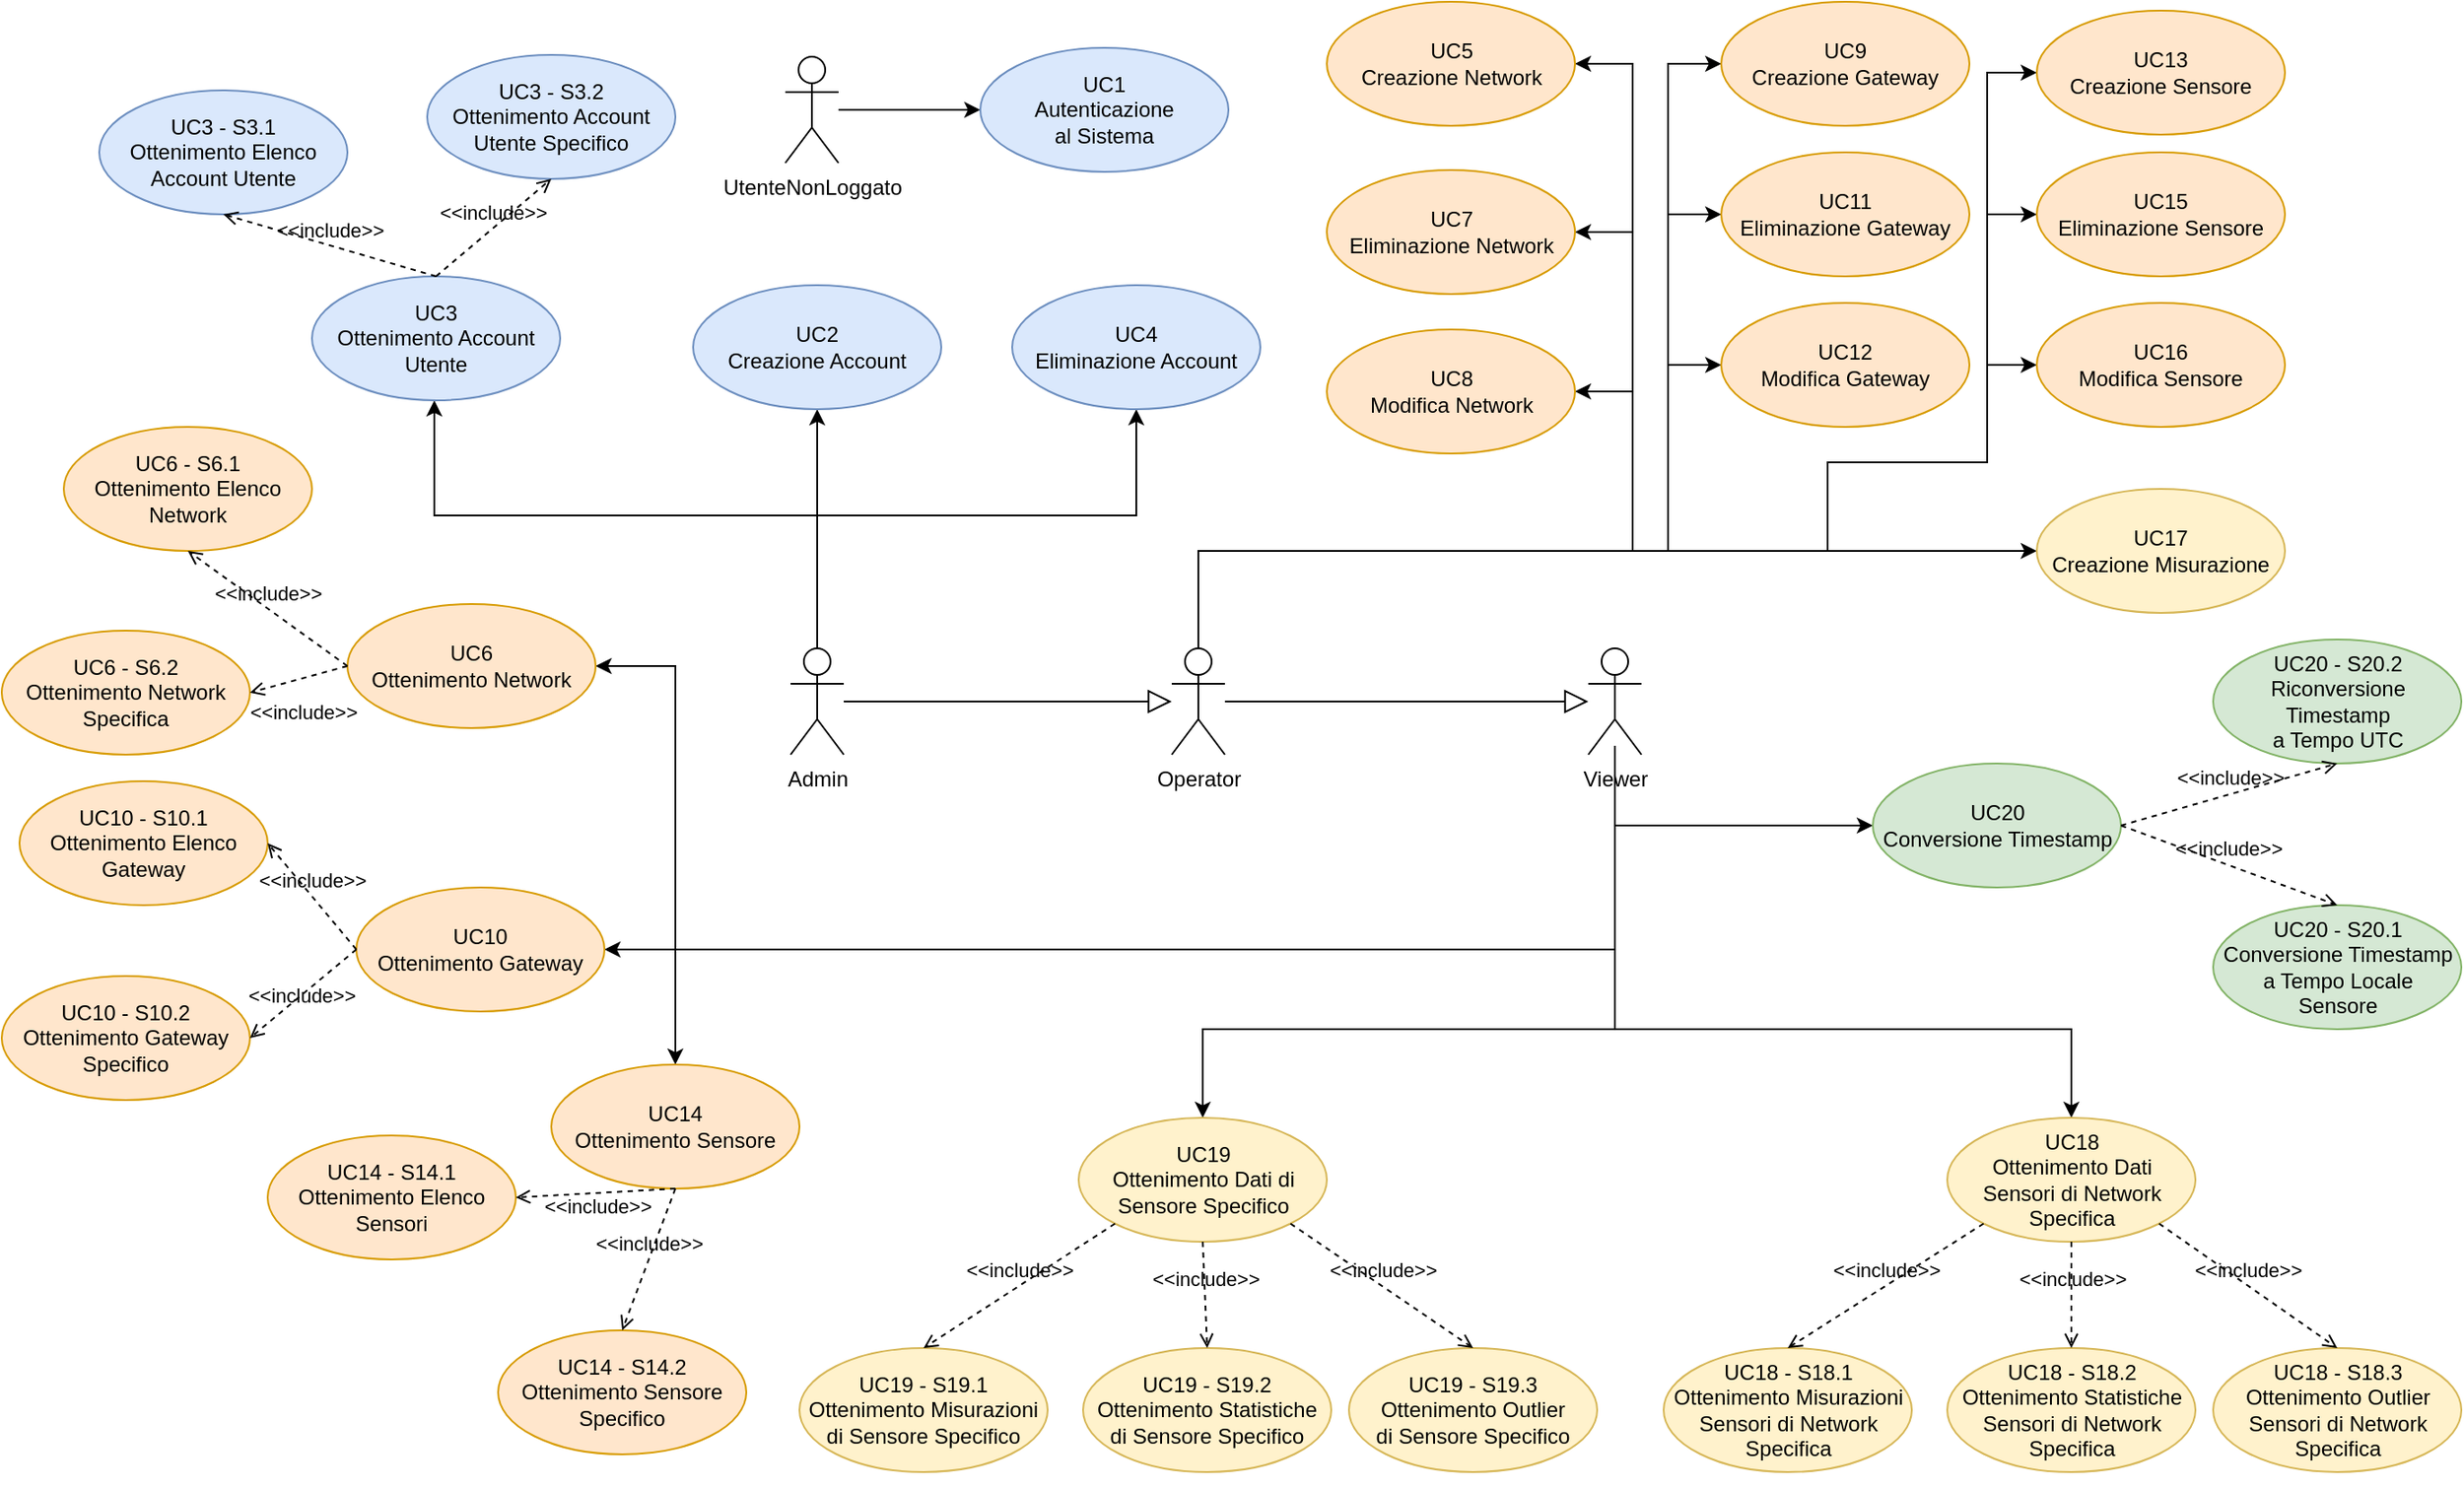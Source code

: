 <mxfile version="26.2.13">
  <diagram name="Pagina-1" id="x7tw3Z8LI0zzPcUxsZkS">
    <mxGraphModel dx="814" dy="882" grid="1" gridSize="10" guides="1" tooltips="1" connect="1" arrows="1" fold="1" page="1" pageScale="1" pageWidth="827" pageHeight="1169" math="0" shadow="0">
      <root>
        <mxCell id="0" />
        <mxCell id="1" parent="0" />
        <mxCell id="MjtFeKzK_NJlihe6v4M_-12" style="edgeStyle=orthogonalEdgeStyle;rounded=0;orthogonalLoop=1;jettySize=auto;html=1;entryX=0;entryY=0.5;entryDx=0;entryDy=0;" edge="1" parent="1" source="MjtFeKzK_NJlihe6v4M_-1" target="MjtFeKzK_NJlihe6v4M_-9">
          <mxGeometry relative="1" as="geometry" />
        </mxCell>
        <mxCell id="MjtFeKzK_NJlihe6v4M_-1" value="UtenteNonLoggato" style="shape=umlActor;verticalLabelPosition=bottom;verticalAlign=top;html=1;outlineConnect=0;" vertex="1" parent="1">
          <mxGeometry x="1342" y="191" width="30" height="60" as="geometry" />
        </mxCell>
        <mxCell id="MjtFeKzK_NJlihe6v4M_-54" style="edgeStyle=orthogonalEdgeStyle;rounded=0;orthogonalLoop=1;jettySize=auto;html=1;endArrow=block;endFill=0;endSize=11;" edge="1" parent="1" source="MjtFeKzK_NJlihe6v4M_-4" target="MjtFeKzK_NJlihe6v4M_-6">
          <mxGeometry relative="1" as="geometry" />
        </mxCell>
        <mxCell id="MjtFeKzK_NJlihe6v4M_-74" style="edgeStyle=orthogonalEdgeStyle;rounded=0;orthogonalLoop=1;jettySize=auto;html=1;entryX=0;entryY=0.5;entryDx=0;entryDy=0;" edge="1" parent="1" source="MjtFeKzK_NJlihe6v4M_-4" target="MjtFeKzK_NJlihe6v4M_-19">
          <mxGeometry relative="1" as="geometry">
            <Array as="points">
              <mxPoint x="1575" y="470" />
              <mxPoint x="1930" y="470" />
              <mxPoint x="1930" y="420" />
              <mxPoint x="2020" y="420" />
              <mxPoint x="2020" y="365" />
            </Array>
          </mxGeometry>
        </mxCell>
        <mxCell id="MjtFeKzK_NJlihe6v4M_-75" style="edgeStyle=orthogonalEdgeStyle;rounded=0;orthogonalLoop=1;jettySize=auto;html=1;entryX=0;entryY=0.5;entryDx=0;entryDy=0;" edge="1" parent="1" source="MjtFeKzK_NJlihe6v4M_-4" target="MjtFeKzK_NJlihe6v4M_-35">
          <mxGeometry relative="1" as="geometry">
            <Array as="points">
              <mxPoint x="1575" y="470" />
              <mxPoint x="1930" y="470" />
              <mxPoint x="1930" y="420" />
              <mxPoint x="2020" y="420" />
              <mxPoint x="2020" y="280" />
            </Array>
          </mxGeometry>
        </mxCell>
        <mxCell id="MjtFeKzK_NJlihe6v4M_-76" style="edgeStyle=orthogonalEdgeStyle;rounded=0;orthogonalLoop=1;jettySize=auto;html=1;entryX=0;entryY=0.5;entryDx=0;entryDy=0;" edge="1" parent="1" source="MjtFeKzK_NJlihe6v4M_-4" target="MjtFeKzK_NJlihe6v4M_-36">
          <mxGeometry relative="1" as="geometry">
            <Array as="points">
              <mxPoint x="1575" y="470" />
              <mxPoint x="1930" y="470" />
              <mxPoint x="1930" y="420" />
              <mxPoint x="2020" y="420" />
              <mxPoint x="2020" y="200" />
            </Array>
          </mxGeometry>
        </mxCell>
        <mxCell id="MjtFeKzK_NJlihe6v4M_-86" style="edgeStyle=orthogonalEdgeStyle;rounded=0;orthogonalLoop=1;jettySize=auto;html=1;entryX=0;entryY=0.5;entryDx=0;entryDy=0;" edge="1" parent="1" source="MjtFeKzK_NJlihe6v4M_-4" target="MjtFeKzK_NJlihe6v4M_-37">
          <mxGeometry relative="1" as="geometry">
            <Array as="points">
              <mxPoint x="1575" y="470" />
              <mxPoint x="1840" y="470" />
              <mxPoint x="1840" y="365" />
            </Array>
          </mxGeometry>
        </mxCell>
        <mxCell id="MjtFeKzK_NJlihe6v4M_-87" style="edgeStyle=orthogonalEdgeStyle;rounded=0;orthogonalLoop=1;jettySize=auto;html=1;entryX=1;entryY=0.5;entryDx=0;entryDy=0;" edge="1" parent="1" source="MjtFeKzK_NJlihe6v4M_-4" target="MjtFeKzK_NJlihe6v4M_-28">
          <mxGeometry relative="1" as="geometry">
            <Array as="points">
              <mxPoint x="1575" y="470" />
              <mxPoint x="1820" y="470" />
              <mxPoint x="1820" y="380" />
            </Array>
          </mxGeometry>
        </mxCell>
        <mxCell id="MjtFeKzK_NJlihe6v4M_-88" style="edgeStyle=orthogonalEdgeStyle;rounded=0;orthogonalLoop=1;jettySize=auto;html=1;entryX=1;entryY=0.5;entryDx=0;entryDy=0;" edge="1" parent="1" source="MjtFeKzK_NJlihe6v4M_-4" target="MjtFeKzK_NJlihe6v4M_-26">
          <mxGeometry relative="1" as="geometry">
            <Array as="points">
              <mxPoint x="1575" y="470" />
              <mxPoint x="1820" y="470" />
              <mxPoint x="1820" y="290" />
            </Array>
          </mxGeometry>
        </mxCell>
        <mxCell id="MjtFeKzK_NJlihe6v4M_-89" style="edgeStyle=orthogonalEdgeStyle;rounded=0;orthogonalLoop=1;jettySize=auto;html=1;entryX=1;entryY=0.5;entryDx=0;entryDy=0;" edge="1" parent="1" source="MjtFeKzK_NJlihe6v4M_-4" target="MjtFeKzK_NJlihe6v4M_-24">
          <mxGeometry relative="1" as="geometry">
            <Array as="points">
              <mxPoint x="1575" y="470" />
              <mxPoint x="1820" y="470" />
              <mxPoint x="1820" y="195" />
            </Array>
          </mxGeometry>
        </mxCell>
        <mxCell id="MjtFeKzK_NJlihe6v4M_-90" style="edgeStyle=orthogonalEdgeStyle;rounded=0;orthogonalLoop=1;jettySize=auto;html=1;entryX=0;entryY=0.5;entryDx=0;entryDy=0;" edge="1" parent="1" source="MjtFeKzK_NJlihe6v4M_-4" target="MjtFeKzK_NJlihe6v4M_-38">
          <mxGeometry relative="1" as="geometry">
            <Array as="points">
              <mxPoint x="1575" y="470" />
              <mxPoint x="1840" y="470" />
              <mxPoint x="1840" y="280" />
            </Array>
          </mxGeometry>
        </mxCell>
        <mxCell id="MjtFeKzK_NJlihe6v4M_-91" style="edgeStyle=orthogonalEdgeStyle;rounded=0;orthogonalLoop=1;jettySize=auto;html=1;entryX=0;entryY=0.5;entryDx=0;entryDy=0;" edge="1" parent="1" source="MjtFeKzK_NJlihe6v4M_-4" target="MjtFeKzK_NJlihe6v4M_-27">
          <mxGeometry relative="1" as="geometry">
            <Array as="points">
              <mxPoint x="1575" y="470" />
              <mxPoint x="1840" y="470" />
              <mxPoint x="1840" y="195" />
            </Array>
          </mxGeometry>
        </mxCell>
        <mxCell id="MjtFeKzK_NJlihe6v4M_-92" style="edgeStyle=orthogonalEdgeStyle;rounded=0;orthogonalLoop=1;jettySize=auto;html=1;entryX=0;entryY=0.5;entryDx=0;entryDy=0;" edge="1" parent="1" source="MjtFeKzK_NJlihe6v4M_-4" target="MjtFeKzK_NJlihe6v4M_-29">
          <mxGeometry relative="1" as="geometry">
            <Array as="points">
              <mxPoint x="1575" y="470" />
              <mxPoint x="1977" y="470" />
            </Array>
          </mxGeometry>
        </mxCell>
        <mxCell id="MjtFeKzK_NJlihe6v4M_-4" value="Operator" style="shape=umlActor;verticalLabelPosition=bottom;verticalAlign=top;html=1;outlineConnect=0;" vertex="1" parent="1">
          <mxGeometry x="1560" y="525" width="30" height="60" as="geometry" />
        </mxCell>
        <mxCell id="MjtFeKzK_NJlihe6v4M_-53" style="edgeStyle=orthogonalEdgeStyle;rounded=0;orthogonalLoop=1;jettySize=auto;html=1;endArrow=block;endFill=0;endSize=11;" edge="1" parent="1" source="MjtFeKzK_NJlihe6v4M_-5" target="MjtFeKzK_NJlihe6v4M_-4">
          <mxGeometry relative="1" as="geometry" />
        </mxCell>
        <mxCell id="MjtFeKzK_NJlihe6v4M_-72" style="edgeStyle=orthogonalEdgeStyle;rounded=0;orthogonalLoop=1;jettySize=auto;html=1;entryX=0.5;entryY=1;entryDx=0;entryDy=0;" edge="1" parent="1" source="MjtFeKzK_NJlihe6v4M_-5" target="MjtFeKzK_NJlihe6v4M_-13">
          <mxGeometry relative="1" as="geometry">
            <Array as="points">
              <mxPoint x="1360" y="500" />
              <mxPoint x="1360" y="500" />
            </Array>
          </mxGeometry>
        </mxCell>
        <mxCell id="MjtFeKzK_NJlihe6v4M_-73" style="edgeStyle=orthogonalEdgeStyle;rounded=0;orthogonalLoop=1;jettySize=auto;html=1;entryX=0.5;entryY=1;entryDx=0;entryDy=0;" edge="1" parent="1" source="MjtFeKzK_NJlihe6v4M_-5" target="MjtFeKzK_NJlihe6v4M_-31">
          <mxGeometry relative="1" as="geometry">
            <Array as="points">
              <mxPoint x="1360" y="450" />
              <mxPoint x="1540" y="450" />
            </Array>
          </mxGeometry>
        </mxCell>
        <mxCell id="MjtFeKzK_NJlihe6v4M_-93" style="edgeStyle=orthogonalEdgeStyle;rounded=0;orthogonalLoop=1;jettySize=auto;html=1;entryX=0.5;entryY=1;entryDx=0;entryDy=0;" edge="1" parent="1">
          <mxGeometry relative="1" as="geometry">
            <mxPoint x="1360" y="525" as="sourcePoint" />
            <mxPoint x="1144" y="385" as="targetPoint" />
            <Array as="points">
              <mxPoint x="1360" y="450" />
              <mxPoint x="1144" y="450" />
            </Array>
          </mxGeometry>
        </mxCell>
        <mxCell id="MjtFeKzK_NJlihe6v4M_-5" value="Admin" style="shape=umlActor;verticalLabelPosition=bottom;verticalAlign=top;html=1;outlineConnect=0;" vertex="1" parent="1">
          <mxGeometry x="1345" y="525" width="30" height="60" as="geometry" />
        </mxCell>
        <mxCell id="MjtFeKzK_NJlihe6v4M_-77" style="edgeStyle=orthogonalEdgeStyle;rounded=0;orthogonalLoop=1;jettySize=auto;html=1;entryX=0;entryY=0.5;entryDx=0;entryDy=0;" edge="1" parent="1" source="MjtFeKzK_NJlihe6v4M_-6" target="MjtFeKzK_NJlihe6v4M_-50">
          <mxGeometry relative="1" as="geometry">
            <Array as="points">
              <mxPoint x="1810" y="625" />
            </Array>
          </mxGeometry>
        </mxCell>
        <mxCell id="MjtFeKzK_NJlihe6v4M_-78" style="edgeStyle=orthogonalEdgeStyle;rounded=0;orthogonalLoop=1;jettySize=auto;html=1;entryX=0.5;entryY=0;entryDx=0;entryDy=0;" edge="1" parent="1" source="MjtFeKzK_NJlihe6v4M_-6" target="MjtFeKzK_NJlihe6v4M_-46">
          <mxGeometry relative="1" as="geometry">
            <Array as="points">
              <mxPoint x="1810" y="740" />
              <mxPoint x="2068" y="740" />
            </Array>
          </mxGeometry>
        </mxCell>
        <mxCell id="MjtFeKzK_NJlihe6v4M_-79" style="edgeStyle=orthogonalEdgeStyle;rounded=0;orthogonalLoop=1;jettySize=auto;html=1;entryX=0.5;entryY=0;entryDx=0;entryDy=0;" edge="1" parent="1" source="MjtFeKzK_NJlihe6v4M_-6" target="MjtFeKzK_NJlihe6v4M_-42">
          <mxGeometry relative="1" as="geometry">
            <Array as="points">
              <mxPoint x="1810" y="740" />
              <mxPoint x="1578" y="740" />
            </Array>
          </mxGeometry>
        </mxCell>
        <mxCell id="MjtFeKzK_NJlihe6v4M_-81" style="edgeStyle=orthogonalEdgeStyle;rounded=0;orthogonalLoop=1;jettySize=auto;html=1;entryX=0.5;entryY=0;entryDx=0;entryDy=0;" edge="1" parent="1" source="MjtFeKzK_NJlihe6v4M_-6" target="MjtFeKzK_NJlihe6v4M_-40">
          <mxGeometry relative="1" as="geometry">
            <Array as="points">
              <mxPoint x="1810" y="695" />
              <mxPoint x="1280" y="695" />
              <mxPoint x="1280" y="760" />
            </Array>
          </mxGeometry>
        </mxCell>
        <mxCell id="MjtFeKzK_NJlihe6v4M_-82" style="edgeStyle=orthogonalEdgeStyle;rounded=0;orthogonalLoop=1;jettySize=auto;html=1;entryX=1;entryY=0.5;entryDx=0;entryDy=0;" edge="1" parent="1" target="MjtFeKzK_NJlihe6v4M_-21">
          <mxGeometry relative="1" as="geometry">
            <mxPoint x="1810" y="590" as="sourcePoint" />
            <mxPoint x="1260" y="460" as="targetPoint" />
            <Array as="points">
              <mxPoint x="1810" y="695" />
            </Array>
          </mxGeometry>
        </mxCell>
        <mxCell id="MjtFeKzK_NJlihe6v4M_-84" style="edgeStyle=orthogonalEdgeStyle;rounded=0;orthogonalLoop=1;jettySize=auto;html=1;entryX=1;entryY=0.5;entryDx=0;entryDy=0;" edge="1" parent="1" target="MjtFeKzK_NJlihe6v4M_-30">
          <mxGeometry relative="1" as="geometry">
            <mxPoint x="1810" y="580" as="sourcePoint" />
            <mxPoint x="1210.0" y="190" as="targetPoint" />
            <Array as="points">
              <mxPoint x="1810" y="695" />
              <mxPoint x="1280" y="695" />
              <mxPoint x="1280" y="535" />
            </Array>
          </mxGeometry>
        </mxCell>
        <mxCell id="MjtFeKzK_NJlihe6v4M_-6" value="Viewer" style="shape=umlActor;verticalLabelPosition=bottom;verticalAlign=top;html=1;outlineConnect=0;" vertex="1" parent="1">
          <mxGeometry x="1795" y="525" width="30" height="60" as="geometry" />
        </mxCell>
        <mxCell id="MjtFeKzK_NJlihe6v4M_-9" value="&lt;font&gt;UC1&lt;br&gt;Autenticazione&lt;/font&gt;&lt;div&gt;&lt;font&gt;al Sistema&lt;/font&gt;&lt;/div&gt;" style="ellipse;whiteSpace=wrap;html=1;fillColor=#dae8fc;strokeColor=#6c8ebf;" vertex="1" parent="1">
          <mxGeometry x="1452" y="186" width="140" height="70" as="geometry" />
        </mxCell>
        <mxCell id="MjtFeKzK_NJlihe6v4M_-13" value="UC2&lt;br&gt;Creazione Account" style="ellipse;whiteSpace=wrap;html=1;fillColor=#dae8fc;strokeColor=#6c8ebf;" vertex="1" parent="1">
          <mxGeometry x="1290" y="320" width="140" height="70" as="geometry" />
        </mxCell>
        <mxCell id="MjtFeKzK_NJlihe6v4M_-14" value="UC3&lt;br&gt;Ottenimento Account&lt;br&gt;Utente" style="ellipse;whiteSpace=wrap;html=1;fillColor=#dae8fc;strokeColor=#6c8ebf;" vertex="1" parent="1">
          <mxGeometry x="1075" y="315" width="140" height="70" as="geometry" />
        </mxCell>
        <mxCell id="MjtFeKzK_NJlihe6v4M_-16" value="UC19 - S19.1&lt;br&gt;Ottenimento Misurazioni&lt;br&gt;di Sensore Specifico" style="ellipse;whiteSpace=wrap;html=1;fillColor=#fff2cc;strokeColor=#d6b656;" vertex="1" parent="1">
          <mxGeometry x="1350" y="920" width="140" height="70" as="geometry" />
        </mxCell>
        <mxCell id="MjtFeKzK_NJlihe6v4M_-18" value="UC6 - S6.2&lt;br&gt;Ottenimento Network&lt;br&gt;Specifica" style="ellipse;whiteSpace=wrap;html=1;fillColor=#ffe6cc;strokeColor=#d79b00;" vertex="1" parent="1">
          <mxGeometry x="900" y="515" width="140" height="70" as="geometry" />
        </mxCell>
        <mxCell id="MjtFeKzK_NJlihe6v4M_-19" value="UC16&lt;br&gt;Modifica Sensore" style="ellipse;whiteSpace=wrap;html=1;fillColor=#ffe6cc;strokeColor=#d79b00;" vertex="1" parent="1">
          <mxGeometry x="2048" y="330" width="140" height="70" as="geometry" />
        </mxCell>
        <mxCell id="MjtFeKzK_NJlihe6v4M_-20" value="UC10 - S10.1&lt;br&gt;Ottenimento Elenco&lt;br&gt;Gateway" style="ellipse;whiteSpace=wrap;html=1;fillColor=#ffe6cc;strokeColor=#d79b00;" vertex="1" parent="1">
          <mxGeometry x="910" y="600" width="140" height="70" as="geometry" />
        </mxCell>
        <mxCell id="MjtFeKzK_NJlihe6v4M_-21" value="UC10&lt;br&gt;Ottenimento Gateway" style="ellipse;whiteSpace=wrap;html=1;fillColor=#ffe6cc;strokeColor=#d79b00;" vertex="1" parent="1">
          <mxGeometry x="1100" y="660" width="140" height="70" as="geometry" />
        </mxCell>
        <mxCell id="MjtFeKzK_NJlihe6v4M_-22" value="UC3 - S3.2&lt;br&gt;Ottenimento Account&lt;br&gt;Utente Specifico" style="ellipse;whiteSpace=wrap;html=1;fillColor=#dae8fc;strokeColor=#6c8ebf;" vertex="1" parent="1">
          <mxGeometry x="1140" y="190" width="140" height="70" as="geometry" />
        </mxCell>
        <mxCell id="MjtFeKzK_NJlihe6v4M_-23" value="UC3 - S3.1&lt;br&gt;Ottenimento Elenco&lt;br&gt;Account Utente" style="ellipse;whiteSpace=wrap;html=1;fillColor=#dae8fc;strokeColor=#6c8ebf;" vertex="1" parent="1">
          <mxGeometry x="955" y="210" width="140" height="70" as="geometry" />
        </mxCell>
        <mxCell id="MjtFeKzK_NJlihe6v4M_-24" value="UC5&lt;br&gt;Creazione Network" style="ellipse;whiteSpace=wrap;html=1;fillColor=#ffe6cc;strokeColor=#d79b00;" vertex="1" parent="1">
          <mxGeometry x="1647.5" y="160" width="140" height="70" as="geometry" />
        </mxCell>
        <mxCell id="MjtFeKzK_NJlihe6v4M_-25" value="UC6 - S6.1&lt;br&gt;Ottenimento Elenco&lt;br&gt;Network" style="ellipse;whiteSpace=wrap;html=1;fillColor=#ffe6cc;strokeColor=#d79b00;" vertex="1" parent="1">
          <mxGeometry x="935" y="400" width="140" height="70" as="geometry" />
        </mxCell>
        <mxCell id="MjtFeKzK_NJlihe6v4M_-26" value="UC7&lt;br&gt;Eliminazione Network" style="ellipse;whiteSpace=wrap;html=1;fillColor=#ffe6cc;strokeColor=#d79b00;" vertex="1" parent="1">
          <mxGeometry x="1647.5" y="255" width="140" height="70" as="geometry" />
        </mxCell>
        <mxCell id="MjtFeKzK_NJlihe6v4M_-27" value="UC9&lt;br&gt;Creazione Gateway" style="ellipse;whiteSpace=wrap;html=1;fillColor=#ffe6cc;strokeColor=#d79b00;" vertex="1" parent="1">
          <mxGeometry x="1870" y="160" width="140" height="70" as="geometry" />
        </mxCell>
        <mxCell id="MjtFeKzK_NJlihe6v4M_-28" value="UC8&lt;br&gt;Modifica Network" style="ellipse;whiteSpace=wrap;html=1;fillColor=#ffe6cc;strokeColor=#d79b00;" vertex="1" parent="1">
          <mxGeometry x="1647.5" y="345" width="140" height="70" as="geometry" />
        </mxCell>
        <mxCell id="MjtFeKzK_NJlihe6v4M_-29" value="UC17&lt;div&gt;Creazione Misurazione&lt;/div&gt;" style="ellipse;whiteSpace=wrap;html=1;fillColor=#fff2cc;strokeColor=#d6b656;" vertex="1" parent="1">
          <mxGeometry x="2048" y="435" width="140" height="70" as="geometry" />
        </mxCell>
        <mxCell id="MjtFeKzK_NJlihe6v4M_-30" value="UC6&lt;br&gt;Ottenimento Network" style="ellipse;whiteSpace=wrap;html=1;fillColor=#ffe6cc;strokeColor=#d79b00;" vertex="1" parent="1">
          <mxGeometry x="1095" y="500" width="140" height="70" as="geometry" />
        </mxCell>
        <mxCell id="MjtFeKzK_NJlihe6v4M_-31" value="UC4&lt;br&gt;Eliminazione Account" style="ellipse;whiteSpace=wrap;html=1;fillColor=#dae8fc;strokeColor=#6c8ebf;" vertex="1" parent="1">
          <mxGeometry x="1470" y="320" width="140" height="70" as="geometry" />
        </mxCell>
        <mxCell id="MjtFeKzK_NJlihe6v4M_-32" value="UC19 - S19.3&lt;br&gt;Ottenimento Outlier&lt;br&gt;di Sensore Specifico" style="ellipse;whiteSpace=wrap;html=1;fillColor=#fff2cc;strokeColor=#d6b656;" vertex="1" parent="1">
          <mxGeometry x="1660" y="920" width="140" height="70" as="geometry" />
        </mxCell>
        <mxCell id="MjtFeKzK_NJlihe6v4M_-34" value="UC14 - S14.2&lt;br&gt;Ottenimento Sensore&lt;br&gt;Specifico" style="ellipse;whiteSpace=wrap;html=1;fillColor=#ffe6cc;strokeColor=#d79b00;" vertex="1" parent="1">
          <mxGeometry x="1180" y="910" width="140" height="70" as="geometry" />
        </mxCell>
        <mxCell id="MjtFeKzK_NJlihe6v4M_-35" value="UC15&lt;br&gt;Eliminazione Sensore" style="ellipse;whiteSpace=wrap;html=1;fillColor=#ffe6cc;strokeColor=#d79b00;" vertex="1" parent="1">
          <mxGeometry x="2048" y="245" width="140" height="70" as="geometry" />
        </mxCell>
        <mxCell id="MjtFeKzK_NJlihe6v4M_-36" value="UC13&lt;br&gt;Creazione Sensore" style="ellipse;whiteSpace=wrap;html=1;fillColor=#ffe6cc;strokeColor=#d79b00;" vertex="1" parent="1">
          <mxGeometry x="2048" y="165" width="140" height="70" as="geometry" />
        </mxCell>
        <mxCell id="MjtFeKzK_NJlihe6v4M_-37" value="UC12&lt;br&gt;Modifica Gateway" style="ellipse;whiteSpace=wrap;html=1;fillColor=#ffe6cc;strokeColor=#d79b00;" vertex="1" parent="1">
          <mxGeometry x="1870" y="330" width="140" height="70" as="geometry" />
        </mxCell>
        <mxCell id="MjtFeKzK_NJlihe6v4M_-38" value="UC11&lt;br&gt;Eliminazione Gateway" style="ellipse;whiteSpace=wrap;html=1;fillColor=#ffe6cc;strokeColor=#d79b00;" vertex="1" parent="1">
          <mxGeometry x="1870" y="245" width="140" height="70" as="geometry" />
        </mxCell>
        <mxCell id="MjtFeKzK_NJlihe6v4M_-39" value="UC10 - S10.2&lt;br&gt;Ottenimento Gateway&lt;br&gt;Specifico" style="ellipse;whiteSpace=wrap;html=1;fillColor=#ffe6cc;strokeColor=#d79b00;" vertex="1" parent="1">
          <mxGeometry x="900" y="710" width="140" height="70" as="geometry" />
        </mxCell>
        <mxCell id="MjtFeKzK_NJlihe6v4M_-40" value="UC14&lt;br&gt;Ottenimento Sensore" style="ellipse;whiteSpace=wrap;html=1;fillColor=#ffe6cc;strokeColor=#d79b00;" vertex="1" parent="1">
          <mxGeometry x="1210" y="760" width="140" height="70" as="geometry" />
        </mxCell>
        <mxCell id="MjtFeKzK_NJlihe6v4M_-41" value="UC14 - S14.1&lt;br&gt;Ottenimento Elenco&lt;br&gt;Sensori" style="ellipse;whiteSpace=wrap;html=1;fillColor=#ffe6cc;strokeColor=#d79b00;" vertex="1" parent="1">
          <mxGeometry x="1050" y="800" width="140" height="70" as="geometry" />
        </mxCell>
        <mxCell id="MjtFeKzK_NJlihe6v4M_-42" value="UC19&lt;br&gt;Ottenimento Dati di&lt;br&gt;Sensore Specifico" style="ellipse;whiteSpace=wrap;html=1;fillColor=#fff2cc;strokeColor=#d6b656;" vertex="1" parent="1">
          <mxGeometry x="1507.5" y="790" width="140" height="70" as="geometry" />
        </mxCell>
        <mxCell id="MjtFeKzK_NJlihe6v4M_-43" value="UC19 - S19.2&lt;br&gt;Ottenimento Statistiche&lt;br&gt;di Sensore Specifico" style="ellipse;whiteSpace=wrap;html=1;fillColor=#fff2cc;strokeColor=#d6b656;" vertex="1" parent="1">
          <mxGeometry x="1510" y="920" width="140" height="70" as="geometry" />
        </mxCell>
        <mxCell id="MjtFeKzK_NJlihe6v4M_-44" value="&lt;br&gt;UC18 - S18.1&lt;br&gt;Ottenimento Misurazioni&lt;br&gt;Sensori di Network Specifica&lt;div&gt;&lt;br/&gt;&lt;/div&gt;" style="ellipse;whiteSpace=wrap;html=1;fillColor=#fff2cc;strokeColor=#d6b656;" vertex="1" parent="1">
          <mxGeometry x="1837.5" y="920" width="140" height="70" as="geometry" />
        </mxCell>
        <mxCell id="MjtFeKzK_NJlihe6v4M_-45" value="&lt;br&gt;UC18 - S18.3&lt;br&gt;Ottenimento Outlier&lt;br&gt;Sensori di Network Specifica&lt;div&gt;&lt;br&gt;&lt;/div&gt;" style="ellipse;whiteSpace=wrap;html=1;fillColor=#fff2cc;strokeColor=#d6b656;" vertex="1" parent="1">
          <mxGeometry x="2147.5" y="920" width="140" height="70" as="geometry" />
        </mxCell>
        <mxCell id="MjtFeKzK_NJlihe6v4M_-46" value="UC18&lt;br&gt;Ottenimento Dati&lt;br&gt;Sensori di Network&lt;br&gt;Specifica" style="ellipse;whiteSpace=wrap;html=1;fillColor=#fff2cc;strokeColor=#d6b656;" vertex="1" parent="1">
          <mxGeometry x="1997.5" y="790" width="140" height="70" as="geometry" />
        </mxCell>
        <mxCell id="MjtFeKzK_NJlihe6v4M_-47" value="&lt;br&gt;UC18 - S18.2&lt;br&gt;Ottenimento Statistiche&lt;br&gt;Sensori di Network Specifica&lt;div&gt;&lt;br&gt;&lt;/div&gt;" style="ellipse;whiteSpace=wrap;html=1;fillColor=#fff2cc;strokeColor=#d6b656;" vertex="1" parent="1">
          <mxGeometry x="1997.5" y="920" width="140" height="70" as="geometry" />
        </mxCell>
        <mxCell id="MjtFeKzK_NJlihe6v4M_-48" value="UC20 - S20.1&lt;br&gt;Conversione Timestamp&lt;br&gt;a Tempo Locale&lt;br&gt;Sensore" style="ellipse;whiteSpace=wrap;html=1;fillColor=#d5e8d4;strokeColor=#82b366;" vertex="1" parent="1">
          <mxGeometry x="2147.5" y="670" width="140" height="70" as="geometry" />
        </mxCell>
        <mxCell id="MjtFeKzK_NJlihe6v4M_-49" value="UC20 - S20.2&lt;br&gt;Riconversione Timestamp&lt;br&gt;a Tempo UTC" style="ellipse;whiteSpace=wrap;html=1;fillColor=#d5e8d4;strokeColor=#82b366;" vertex="1" parent="1">
          <mxGeometry x="2147.5" y="520" width="140" height="70" as="geometry" />
        </mxCell>
        <mxCell id="MjtFeKzK_NJlihe6v4M_-50" value="UC20&lt;br&gt;Conversione Timestamp" style="ellipse;whiteSpace=wrap;html=1;fillColor=#d5e8d4;strokeColor=#82b366;" vertex="1" parent="1">
          <mxGeometry x="1955.5" y="590" width="140" height="70" as="geometry" />
        </mxCell>
        <mxCell id="MjtFeKzK_NJlihe6v4M_-55" value="&amp;lt;&amp;lt;include&amp;gt;&amp;gt;" style="edgeStyle=none;html=1;endArrow=open;verticalAlign=bottom;dashed=1;labelBackgroundColor=none;rounded=0;exitX=0.5;exitY=1;exitDx=0;exitDy=0;entryX=0.5;entryY=0;entryDx=0;entryDy=0;" edge="1" parent="1" source="MjtFeKzK_NJlihe6v4M_-42" target="MjtFeKzK_NJlihe6v4M_-43">
          <mxGeometry width="160" relative="1" as="geometry">
            <mxPoint x="1640" y="890" as="sourcePoint" />
            <mxPoint x="1800" y="890" as="targetPoint" />
          </mxGeometry>
        </mxCell>
        <mxCell id="MjtFeKzK_NJlihe6v4M_-56" value="&amp;lt;&amp;lt;include&amp;gt;&amp;gt;" style="edgeStyle=none;html=1;endArrow=open;verticalAlign=bottom;dashed=1;labelBackgroundColor=none;rounded=0;exitX=1;exitY=1;exitDx=0;exitDy=0;entryX=0.5;entryY=0;entryDx=0;entryDy=0;" edge="1" parent="1" source="MjtFeKzK_NJlihe6v4M_-42" target="MjtFeKzK_NJlihe6v4M_-32">
          <mxGeometry width="160" relative="1" as="geometry">
            <mxPoint x="1587.5" y="870" as="sourcePoint" />
            <mxPoint x="1590.5" y="930" as="targetPoint" />
          </mxGeometry>
        </mxCell>
        <mxCell id="MjtFeKzK_NJlihe6v4M_-57" value="&amp;lt;&amp;lt;include&amp;gt;&amp;gt;" style="edgeStyle=none;html=1;endArrow=open;verticalAlign=bottom;dashed=1;labelBackgroundColor=none;rounded=0;exitX=0;exitY=1;exitDx=0;exitDy=0;entryX=0.5;entryY=0;entryDx=0;entryDy=0;" edge="1" parent="1" source="MjtFeKzK_NJlihe6v4M_-42" target="MjtFeKzK_NJlihe6v4M_-16">
          <mxGeometry width="160" relative="1" as="geometry">
            <mxPoint x="1597.5" y="880" as="sourcePoint" />
            <mxPoint x="1600.5" y="940" as="targetPoint" />
          </mxGeometry>
        </mxCell>
        <mxCell id="MjtFeKzK_NJlihe6v4M_-58" value="&amp;lt;&amp;lt;include&amp;gt;&amp;gt;" style="edgeStyle=none;html=1;endArrow=open;verticalAlign=bottom;dashed=1;labelBackgroundColor=none;rounded=0;exitX=0.5;exitY=1;exitDx=0;exitDy=0;entryX=0.5;entryY=0;entryDx=0;entryDy=0;" edge="1" parent="1" source="MjtFeKzK_NJlihe6v4M_-46" target="MjtFeKzK_NJlihe6v4M_-47">
          <mxGeometry width="160" relative="1" as="geometry">
            <mxPoint x="1607.5" y="890" as="sourcePoint" />
            <mxPoint x="1610.5" y="950" as="targetPoint" />
          </mxGeometry>
        </mxCell>
        <mxCell id="MjtFeKzK_NJlihe6v4M_-59" value="&amp;lt;&amp;lt;include&amp;gt;&amp;gt;" style="edgeStyle=none;html=1;endArrow=open;verticalAlign=bottom;dashed=1;labelBackgroundColor=none;rounded=0;exitX=0;exitY=1;exitDx=0;exitDy=0;entryX=0.5;entryY=0;entryDx=0;entryDy=0;" edge="1" parent="1" source="MjtFeKzK_NJlihe6v4M_-46" target="MjtFeKzK_NJlihe6v4M_-44">
          <mxGeometry width="160" relative="1" as="geometry">
            <mxPoint x="1617.5" y="900" as="sourcePoint" />
            <mxPoint x="1620.5" y="960" as="targetPoint" />
          </mxGeometry>
        </mxCell>
        <mxCell id="MjtFeKzK_NJlihe6v4M_-61" value="&amp;lt;&amp;lt;include&amp;gt;&amp;gt;" style="edgeStyle=none;html=1;endArrow=open;verticalAlign=bottom;dashed=1;labelBackgroundColor=none;rounded=0;exitX=1;exitY=1;exitDx=0;exitDy=0;entryX=0.5;entryY=0;entryDx=0;entryDy=0;" edge="1" parent="1" source="MjtFeKzK_NJlihe6v4M_-46" target="MjtFeKzK_NJlihe6v4M_-45">
          <mxGeometry width="160" relative="1" as="geometry">
            <mxPoint x="1577.5" y="860" as="sourcePoint" />
            <mxPoint x="1580.5" y="920" as="targetPoint" />
          </mxGeometry>
        </mxCell>
        <mxCell id="MjtFeKzK_NJlihe6v4M_-62" value="&amp;lt;&amp;lt;include&amp;gt;&amp;gt;" style="edgeStyle=none;html=1;endArrow=open;verticalAlign=bottom;dashed=1;labelBackgroundColor=none;rounded=0;exitX=1;exitY=0.5;exitDx=0;exitDy=0;entryX=0.5;entryY=0;entryDx=0;entryDy=0;" edge="1" parent="1" source="MjtFeKzK_NJlihe6v4M_-50" target="MjtFeKzK_NJlihe6v4M_-48">
          <mxGeometry width="160" relative="1" as="geometry">
            <mxPoint x="1685.5" y="910" as="sourcePoint" />
            <mxPoint x="1688.5" y="970" as="targetPoint" />
          </mxGeometry>
        </mxCell>
        <mxCell id="MjtFeKzK_NJlihe6v4M_-63" value="&amp;lt;&amp;lt;include&amp;gt;&amp;gt;" style="edgeStyle=none;html=1;endArrow=open;verticalAlign=bottom;dashed=1;labelBackgroundColor=none;rounded=0;exitX=1;exitY=0.5;exitDx=0;exitDy=0;entryX=0.5;entryY=1;entryDx=0;entryDy=0;" edge="1" parent="1" source="MjtFeKzK_NJlihe6v4M_-50" target="MjtFeKzK_NJlihe6v4M_-49">
          <mxGeometry width="160" relative="1" as="geometry">
            <mxPoint x="1695.5" y="920" as="sourcePoint" />
            <mxPoint x="1698.5" y="980" as="targetPoint" />
          </mxGeometry>
        </mxCell>
        <mxCell id="MjtFeKzK_NJlihe6v4M_-64" value="&amp;lt;&amp;lt;include&amp;gt;&amp;gt;" style="edgeStyle=none;html=1;endArrow=open;verticalAlign=bottom;dashed=1;labelBackgroundColor=none;rounded=0;exitX=0.5;exitY=0;exitDx=0;exitDy=0;entryX=0.5;entryY=1;entryDx=0;entryDy=0;" edge="1" parent="1" source="MjtFeKzK_NJlihe6v4M_-14" target="MjtFeKzK_NJlihe6v4M_-22">
          <mxGeometry width="160" relative="1" as="geometry">
            <mxPoint x="765" y="415" as="sourcePoint" />
            <mxPoint x="768" y="475" as="targetPoint" />
          </mxGeometry>
        </mxCell>
        <mxCell id="MjtFeKzK_NJlihe6v4M_-65" value="&amp;lt;&amp;lt;include&amp;gt;&amp;gt;" style="edgeStyle=none;html=1;endArrow=open;verticalAlign=bottom;dashed=1;labelBackgroundColor=none;rounded=0;exitX=0.5;exitY=0;exitDx=0;exitDy=0;entryX=0.5;entryY=1;entryDx=0;entryDy=0;" edge="1" parent="1" source="MjtFeKzK_NJlihe6v4M_-14" target="MjtFeKzK_NJlihe6v4M_-23">
          <mxGeometry width="160" relative="1" as="geometry">
            <mxPoint x="775" y="425" as="sourcePoint" />
            <mxPoint x="778" y="485" as="targetPoint" />
          </mxGeometry>
        </mxCell>
        <mxCell id="MjtFeKzK_NJlihe6v4M_-66" value="&amp;lt;&amp;lt;include&amp;gt;&amp;gt;" style="edgeStyle=none;html=1;endArrow=open;verticalAlign=bottom;dashed=1;labelBackgroundColor=none;rounded=0;exitX=0;exitY=0.5;exitDx=0;exitDy=0;entryX=1;entryY=0.5;entryDx=0;entryDy=0;" edge="1" parent="1" source="MjtFeKzK_NJlihe6v4M_-30" target="MjtFeKzK_NJlihe6v4M_-18">
          <mxGeometry x="0.169" y="27" width="160" relative="1" as="geometry">
            <mxPoint x="1200" y="420" as="sourcePoint" />
            <mxPoint x="1203" y="480" as="targetPoint" />
            <mxPoint as="offset" />
          </mxGeometry>
        </mxCell>
        <mxCell id="MjtFeKzK_NJlihe6v4M_-67" value="&amp;lt;&amp;lt;include&amp;gt;&amp;gt;" style="edgeStyle=none;html=1;endArrow=open;verticalAlign=bottom;dashed=1;labelBackgroundColor=none;rounded=0;exitX=0;exitY=0.5;exitDx=0;exitDy=0;entryX=0.5;entryY=1;entryDx=0;entryDy=0;" edge="1" parent="1" source="MjtFeKzK_NJlihe6v4M_-30" target="MjtFeKzK_NJlihe6v4M_-25">
          <mxGeometry width="160" relative="1" as="geometry">
            <mxPoint x="1210" y="430" as="sourcePoint" />
            <mxPoint x="1213" y="490" as="targetPoint" />
          </mxGeometry>
        </mxCell>
        <mxCell id="MjtFeKzK_NJlihe6v4M_-68" value="&amp;lt;&amp;lt;include&amp;gt;&amp;gt;" style="edgeStyle=none;html=1;endArrow=open;verticalAlign=bottom;dashed=1;labelBackgroundColor=none;rounded=0;exitX=0;exitY=0.5;exitDx=0;exitDy=0;entryX=1;entryY=0.5;entryDx=0;entryDy=0;" edge="1" parent="1" source="MjtFeKzK_NJlihe6v4M_-21" target="MjtFeKzK_NJlihe6v4M_-39">
          <mxGeometry x="0.164" y="8" width="160" relative="1" as="geometry">
            <mxPoint x="472" y="990" as="sourcePoint" />
            <mxPoint x="475" y="1050" as="targetPoint" />
            <mxPoint x="-1" as="offset" />
          </mxGeometry>
        </mxCell>
        <mxCell id="MjtFeKzK_NJlihe6v4M_-69" value="&amp;lt;&amp;lt;include&amp;gt;&amp;gt;" style="edgeStyle=none;html=1;endArrow=open;verticalAlign=bottom;dashed=1;labelBackgroundColor=none;rounded=0;exitX=0;exitY=0.5;exitDx=0;exitDy=0;entryX=1;entryY=0.5;entryDx=0;entryDy=0;" edge="1" parent="1" source="MjtFeKzK_NJlihe6v4M_-21" target="MjtFeKzK_NJlihe6v4M_-20">
          <mxGeometry width="160" relative="1" as="geometry">
            <mxPoint x="1220" y="690" as="sourcePoint" />
            <mxPoint x="1300" y="740" as="targetPoint" />
          </mxGeometry>
        </mxCell>
        <mxCell id="MjtFeKzK_NJlihe6v4M_-70" value="&amp;lt;&amp;lt;include&amp;gt;&amp;gt;" style="edgeStyle=none;html=1;endArrow=open;verticalAlign=bottom;dashed=1;labelBackgroundColor=none;rounded=0;exitX=0.5;exitY=1;exitDx=0;exitDy=0;entryX=0.5;entryY=0;entryDx=0;entryDy=0;" edge="1" parent="1" source="MjtFeKzK_NJlihe6v4M_-40" target="MjtFeKzK_NJlihe6v4M_-34">
          <mxGeometry width="160" relative="1" as="geometry">
            <mxPoint x="1498" y="845" as="sourcePoint" />
            <mxPoint x="1578" y="895" as="targetPoint" />
          </mxGeometry>
        </mxCell>
        <mxCell id="MjtFeKzK_NJlihe6v4M_-71" value="&amp;lt;&amp;lt;include&amp;gt;&amp;gt;" style="edgeStyle=none;html=1;endArrow=open;verticalAlign=bottom;dashed=1;labelBackgroundColor=none;rounded=0;exitX=0.5;exitY=1;exitDx=0;exitDy=0;entryX=1;entryY=0.5;entryDx=0;entryDy=0;" edge="1" parent="1" source="MjtFeKzK_NJlihe6v4M_-40" target="MjtFeKzK_NJlihe6v4M_-41">
          <mxGeometry x="0.012" y="17" width="160" relative="1" as="geometry">
            <mxPoint x="1508" y="855" as="sourcePoint" />
            <mxPoint x="1588" y="905" as="targetPoint" />
            <mxPoint as="offset" />
          </mxGeometry>
        </mxCell>
      </root>
    </mxGraphModel>
  </diagram>
</mxfile>
